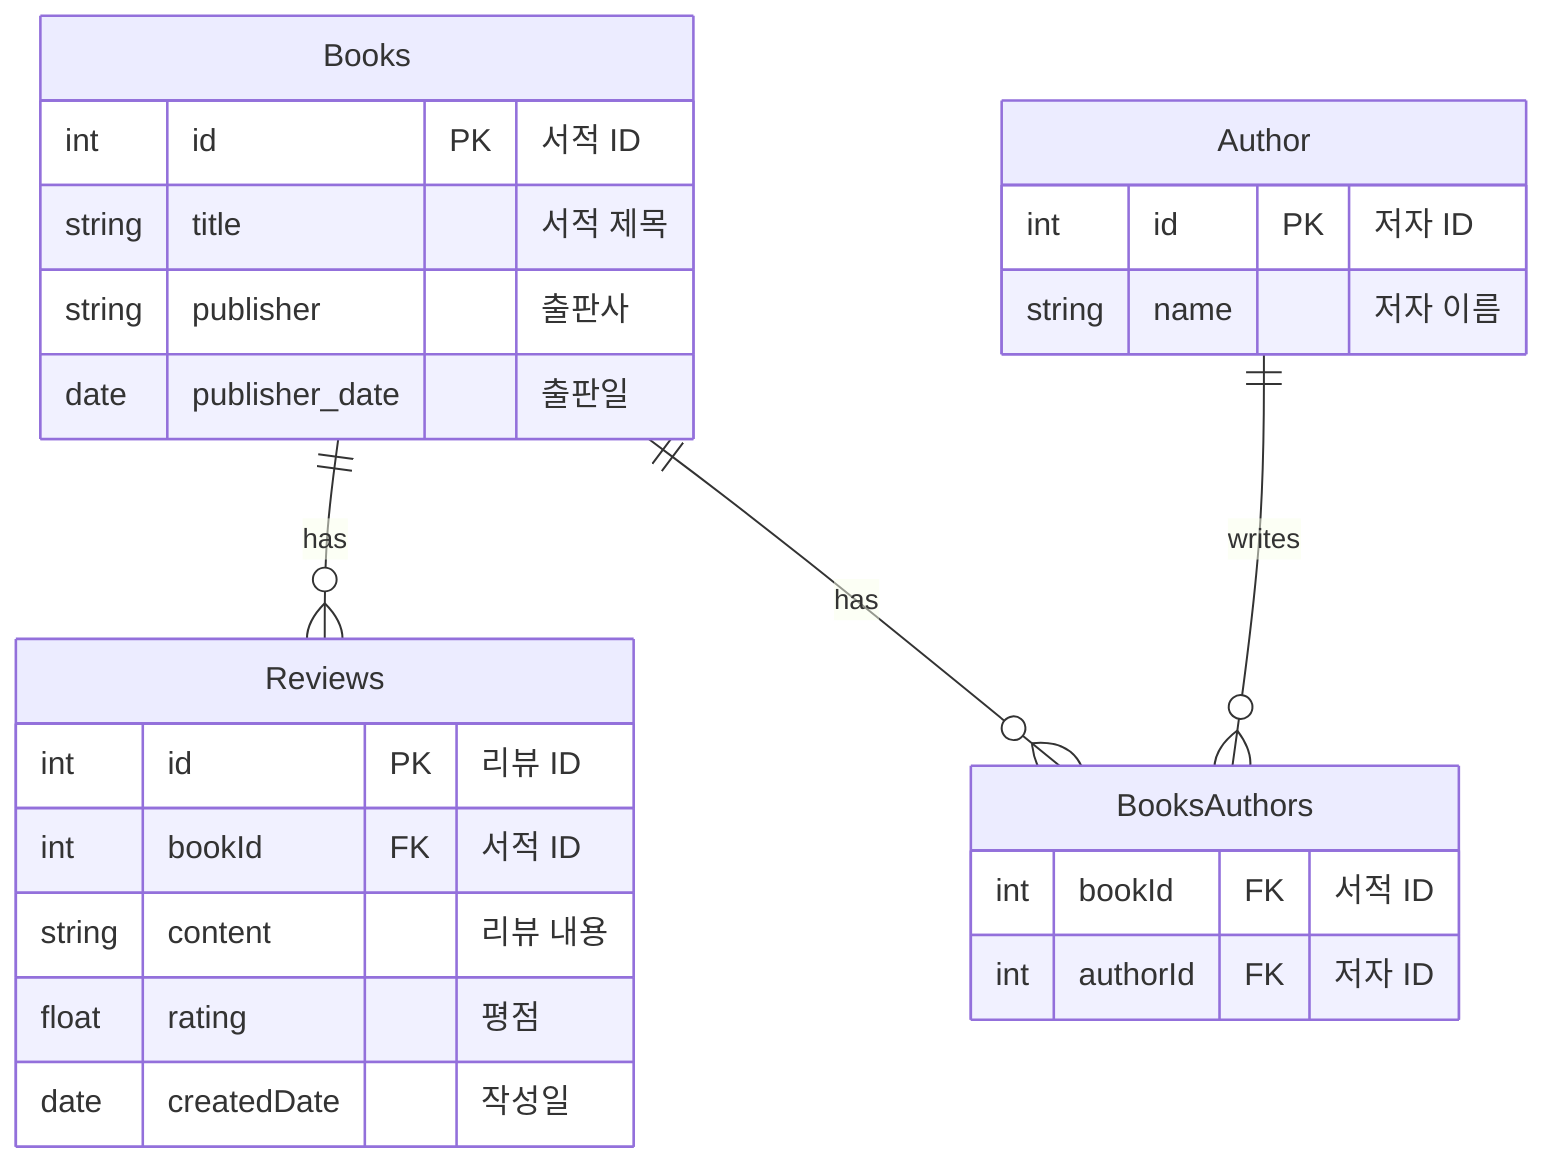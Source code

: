 erDiagram
    Books {
        int id PK "서적 ID"
        string title "서적 제목"
        string publisher "출판사"
        date publisher_date "출판일"
    }

    Author {
        int id PK "저자 ID"
        string name "저자 이름"
    }

    Reviews {
        int id PK "리뷰 ID"
        int bookId FK "서적 ID"
        string content "리뷰 내용"
        float rating "평점"
        date createdDate "작성일"
    }

    BooksAuthors {
        int bookId FK "서적 ID"
        int authorId FK "저자 ID"
    }

    Books || --o{ Reviews : "has"
    Books || --o{ BooksAuthors : "has"
    Author || --o{ BooksAuthors : "writes"